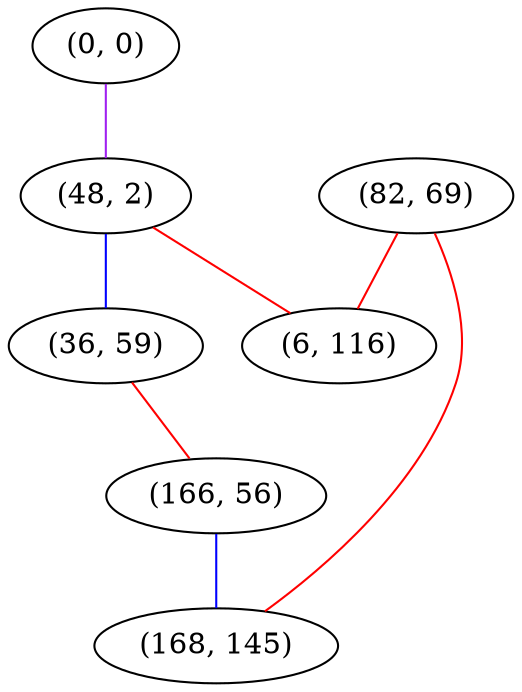 graph "" {
"(0, 0)";
"(82, 69)";
"(48, 2)";
"(36, 59)";
"(6, 116)";
"(166, 56)";
"(168, 145)";
"(0, 0)" -- "(48, 2)"  [color=purple, key=0, weight=4];
"(82, 69)" -- "(168, 145)"  [color=red, key=0, weight=1];
"(82, 69)" -- "(6, 116)"  [color=red, key=0, weight=1];
"(48, 2)" -- "(6, 116)"  [color=red, key=0, weight=1];
"(48, 2)" -- "(36, 59)"  [color=blue, key=0, weight=3];
"(36, 59)" -- "(166, 56)"  [color=red, key=0, weight=1];
"(166, 56)" -- "(168, 145)"  [color=blue, key=0, weight=3];
}
